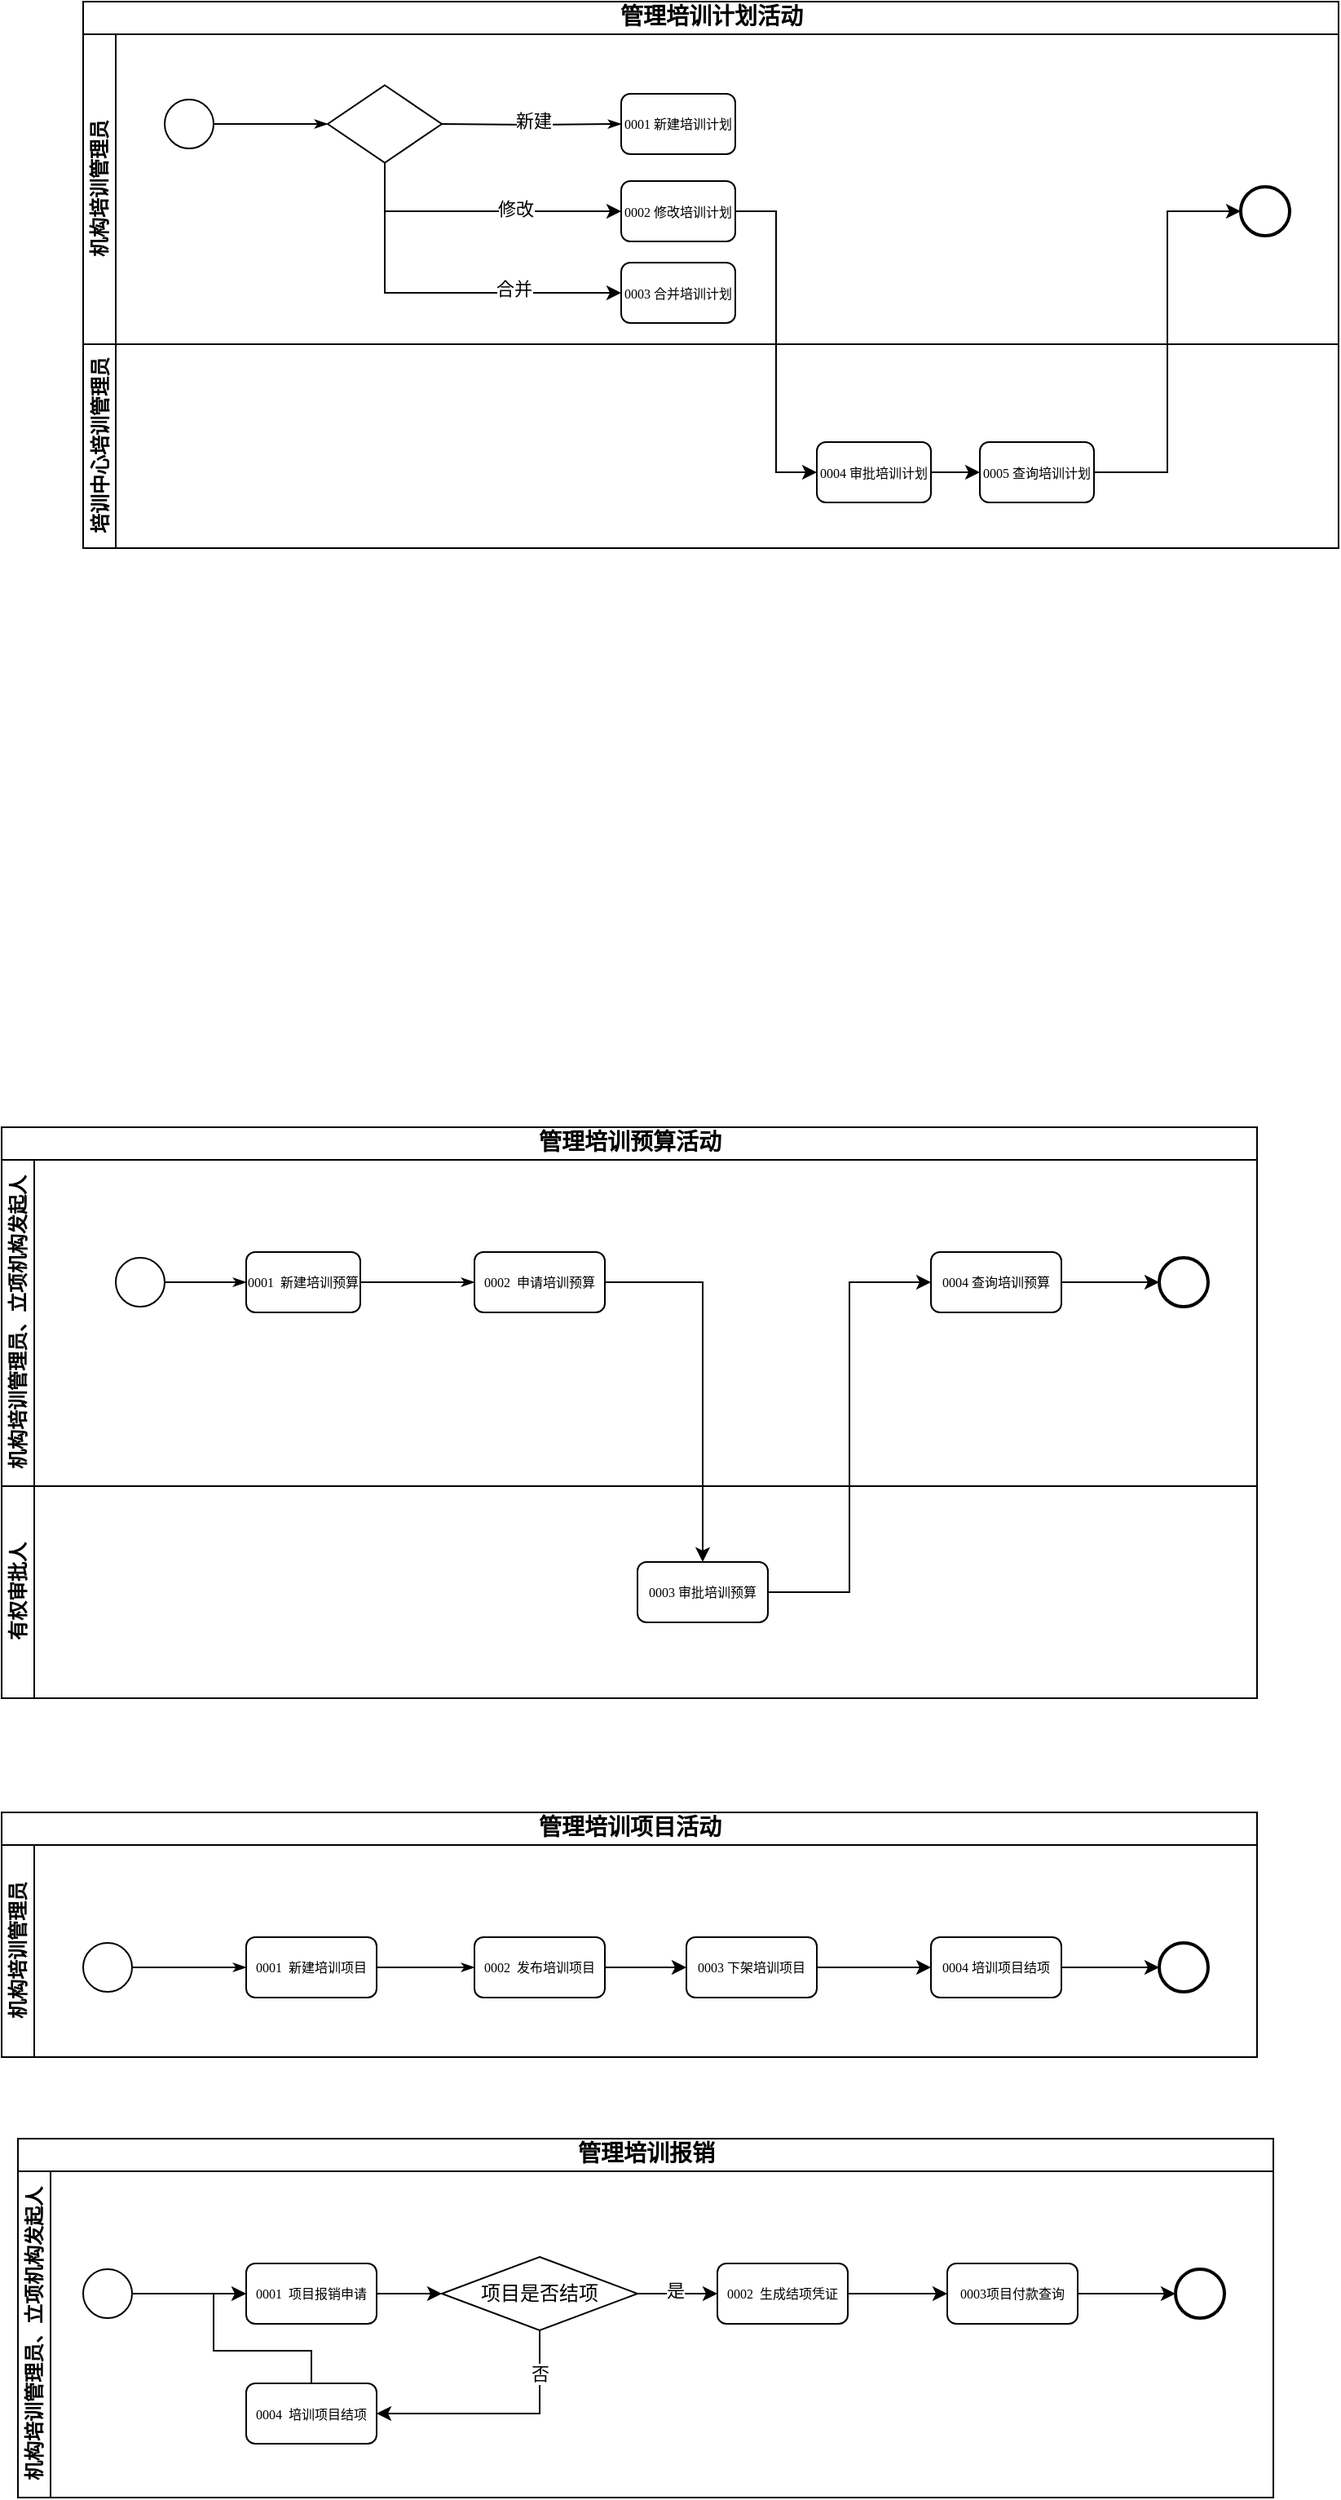 <mxfile version="26.2.15">
  <diagram name="Page-1" id="c7488fd3-1785-93aa-aadb-54a6760d102a">
    <mxGraphModel dx="1042" dy="623" grid="1" gridSize="10" guides="1" tooltips="1" connect="1" arrows="1" fold="1" page="1" pageScale="1" pageWidth="1100" pageHeight="850" background="none" math="0" shadow="0">
      <root>
        <mxCell id="0" />
        <mxCell id="1" parent="0" />
        <mxCell id="2b4e8129b02d487f-1" value="&lt;font style=&quot;font-size: 14px;&quot;&gt;管理培训计划活动&lt;/font&gt;" style="swimlane;html=1;childLayout=stackLayout;horizontal=1;startSize=20;horizontalStack=0;rounded=0;shadow=0;labelBackgroundColor=none;strokeWidth=1;fontFamily=Verdana;fontSize=8;align=center;" parent="1" vertex="1">
          <mxGeometry x="200" y="90" width="770" height="210" as="geometry" />
        </mxCell>
        <mxCell id="2b4e8129b02d487f-2" value="机构培训管理员" style="swimlane;html=1;startSize=20;horizontal=0;" parent="2b4e8129b02d487f-1" vertex="1">
          <mxGeometry y="20" width="770" height="190" as="geometry" />
        </mxCell>
        <mxCell id="2b4e8129b02d487f-6" value="0001 新建培训计划" style="rounded=1;whiteSpace=wrap;html=1;shadow=0;labelBackgroundColor=none;strokeWidth=1;fontFamily=Verdana;fontSize=8;align=center;" parent="2b4e8129b02d487f-2" vertex="1">
          <mxGeometry x="330" y="36.5" width="70" height="37" as="geometry" />
        </mxCell>
        <mxCell id="2b4e8129b02d487f-8" value="" style="ellipse;whiteSpace=wrap;html=1;rounded=0;shadow=0;labelBackgroundColor=none;strokeWidth=2;fontFamily=Verdana;fontSize=8;align=center;" parent="2b4e8129b02d487f-2" vertex="1">
          <mxGeometry x="710" y="93.5" width="30" height="30" as="geometry" />
        </mxCell>
        <mxCell id="2b4e8129b02d487f-7" value="0002 修改培训计划" style="rounded=1;whiteSpace=wrap;html=1;shadow=0;labelBackgroundColor=none;strokeWidth=1;fontFamily=Verdana;fontSize=8;align=center;" parent="2b4e8129b02d487f-2" vertex="1">
          <mxGeometry x="330" y="90" width="70" height="37" as="geometry" />
        </mxCell>
        <mxCell id="2b4e8129b02d487f-5" value="" style="ellipse;whiteSpace=wrap;html=1;rounded=0;shadow=0;labelBackgroundColor=none;strokeWidth=1;fontFamily=Verdana;fontSize=8;align=center;" parent="2b4e8129b02d487f-2" vertex="1">
          <mxGeometry x="50" y="40" width="30" height="30" as="geometry" />
        </mxCell>
        <mxCell id="YO-iQsKE6jZ3CdDHWeLT-8" value="" style="edgeStyle=orthogonalEdgeStyle;rounded=0;html=1;labelBackgroundColor=none;startArrow=none;startFill=0;startSize=5;endArrow=classicThin;endFill=1;endSize=5;jettySize=auto;orthogonalLoop=1;strokeWidth=1;fontFamily=Verdana;fontSize=8;entryX=0;entryY=0.5;entryDx=0;entryDy=0;" parent="2b4e8129b02d487f-2" source="2b4e8129b02d487f-5" edge="1">
          <mxGeometry relative="1" as="geometry">
            <mxPoint x="290" y="165" as="sourcePoint" />
            <mxPoint x="150" y="55" as="targetPoint" />
          </mxGeometry>
        </mxCell>
        <mxCell id="d2n0MUSeSYVaie5fyN0Z-2" value="" style="edgeStyle=orthogonalEdgeStyle;rounded=0;html=1;labelBackgroundColor=none;startArrow=none;startFill=0;startSize=5;endArrow=classicThin;endFill=1;endSize=5;jettySize=auto;orthogonalLoop=1;strokeWidth=1;fontFamily=Verdana;fontSize=8;entryX=0;entryY=0.5;entryDx=0;entryDy=0;" parent="2b4e8129b02d487f-2" target="2b4e8129b02d487f-6" edge="1">
          <mxGeometry relative="1" as="geometry">
            <mxPoint x="220" y="55" as="sourcePoint" />
            <mxPoint x="150" y="75" as="targetPoint" />
          </mxGeometry>
        </mxCell>
        <mxCell id="AiAOrbgYi8gO3UFRZoku-45" value="新建" style="edgeLabel;html=1;align=center;verticalAlign=middle;resizable=0;points=[];" vertex="1" connectable="0" parent="d2n0MUSeSYVaie5fyN0Z-2">
          <mxGeometry x="0.014" y="2" relative="1" as="geometry">
            <mxPoint as="offset" />
          </mxGeometry>
        </mxCell>
        <mxCell id="AiAOrbgYi8gO3UFRZoku-46" style="edgeStyle=orthogonalEdgeStyle;rounded=0;orthogonalLoop=1;jettySize=auto;html=1;exitX=0.5;exitY=1;exitDx=0;exitDy=0;entryX=0;entryY=0.5;entryDx=0;entryDy=0;" edge="1" parent="2b4e8129b02d487f-2" source="AiAOrbgYi8gO3UFRZoku-43" target="2b4e8129b02d487f-7">
          <mxGeometry relative="1" as="geometry" />
        </mxCell>
        <mxCell id="AiAOrbgYi8gO3UFRZoku-53" value="修改" style="edgeLabel;html=1;align=center;verticalAlign=middle;resizable=0;points=[];" vertex="1" connectable="0" parent="AiAOrbgYi8gO3UFRZoku-46">
          <mxGeometry x="0.245" y="3" relative="1" as="geometry">
            <mxPoint y="1" as="offset" />
          </mxGeometry>
        </mxCell>
        <mxCell id="AiAOrbgYi8gO3UFRZoku-52" style="edgeStyle=orthogonalEdgeStyle;rounded=0;orthogonalLoop=1;jettySize=auto;html=1;entryX=0;entryY=0.5;entryDx=0;entryDy=0;" edge="1" parent="2b4e8129b02d487f-2" source="AiAOrbgYi8gO3UFRZoku-43" target="AiAOrbgYi8gO3UFRZoku-47">
          <mxGeometry relative="1" as="geometry">
            <Array as="points">
              <mxPoint x="185" y="159" />
            </Array>
          </mxGeometry>
        </mxCell>
        <mxCell id="AiAOrbgYi8gO3UFRZoku-54" value="合并" style="edgeLabel;html=1;align=center;verticalAlign=middle;resizable=0;points=[];" vertex="1" connectable="0" parent="AiAOrbgYi8gO3UFRZoku-52">
          <mxGeometry x="0.404" y="4" relative="1" as="geometry">
            <mxPoint y="1" as="offset" />
          </mxGeometry>
        </mxCell>
        <mxCell id="AiAOrbgYi8gO3UFRZoku-43" value="" style="rhombus;whiteSpace=wrap;html=1;" vertex="1" parent="2b4e8129b02d487f-2">
          <mxGeometry x="150" y="31.25" width="70" height="47.5" as="geometry" />
        </mxCell>
        <mxCell id="AiAOrbgYi8gO3UFRZoku-47" value="0003 合并培训计划" style="rounded=1;whiteSpace=wrap;html=1;shadow=0;labelBackgroundColor=none;strokeWidth=1;fontFamily=Verdana;fontSize=8;align=center;" vertex="1" parent="2b4e8129b02d487f-2">
          <mxGeometry x="330" y="140" width="70" height="37" as="geometry" />
        </mxCell>
        <mxCell id="YO-iQsKE6jZ3CdDHWeLT-20" value="培训中心培训管理员" style="swimlane;html=1;startSize=20;horizontal=0;" parent="1" vertex="1">
          <mxGeometry x="200" y="300" width="770" height="125" as="geometry" />
        </mxCell>
        <mxCell id="AiAOrbgYi8gO3UFRZoku-49" value="0004 审批培训计划" style="rounded=1;whiteSpace=wrap;html=1;shadow=0;labelBackgroundColor=none;strokeWidth=1;fontFamily=Verdana;fontSize=8;align=center;" vertex="1" parent="YO-iQsKE6jZ3CdDHWeLT-20">
          <mxGeometry x="450" y="60" width="70" height="37" as="geometry" />
        </mxCell>
        <mxCell id="d2n0MUSeSYVaie5fyN0Z-8" value="0005 查询培训计划" style="rounded=1;whiteSpace=wrap;html=1;shadow=0;labelBackgroundColor=none;strokeWidth=1;fontFamily=Verdana;fontSize=8;align=center;" parent="YO-iQsKE6jZ3CdDHWeLT-20" vertex="1">
          <mxGeometry x="550" y="60" width="70" height="37" as="geometry" />
        </mxCell>
        <mxCell id="AiAOrbgYi8gO3UFRZoku-51" style="edgeStyle=orthogonalEdgeStyle;rounded=0;orthogonalLoop=1;jettySize=auto;html=1;exitX=1;exitY=0.5;exitDx=0;exitDy=0;entryX=0;entryY=0.5;entryDx=0;entryDy=0;" edge="1" parent="YO-iQsKE6jZ3CdDHWeLT-20" source="AiAOrbgYi8gO3UFRZoku-49" target="d2n0MUSeSYVaie5fyN0Z-8">
          <mxGeometry relative="1" as="geometry" />
        </mxCell>
        <mxCell id="AiAOrbgYi8gO3UFRZoku-1" value="&lt;font style=&quot;font-size: 14px;&quot;&gt;管理培训预算活动&lt;/font&gt;" style="swimlane;html=1;childLayout=stackLayout;horizontal=1;startSize=20;horizontalStack=0;rounded=0;shadow=0;labelBackgroundColor=none;strokeWidth=1;fontFamily=Verdana;fontSize=8;align=center;" vertex="1" parent="1">
          <mxGeometry x="150" y="780" width="770" height="220" as="geometry" />
        </mxCell>
        <mxCell id="AiAOrbgYi8gO3UFRZoku-2" value="机构培训管理员、立项机构发起人" style="swimlane;html=1;startSize=20;horizontal=0;" vertex="1" parent="AiAOrbgYi8gO3UFRZoku-1">
          <mxGeometry y="20" width="770" height="200" as="geometry" />
        </mxCell>
        <mxCell id="AiAOrbgYi8gO3UFRZoku-4" value="0002&amp;nbsp; 申请培训预算" style="rounded=1;whiteSpace=wrap;html=1;shadow=0;labelBackgroundColor=none;strokeWidth=1;fontFamily=Verdana;fontSize=8;align=center;" vertex="1" parent="AiAOrbgYi8gO3UFRZoku-2">
          <mxGeometry x="290" y="56.5" width="80" height="37" as="geometry" />
        </mxCell>
        <mxCell id="AiAOrbgYi8gO3UFRZoku-5" value="" style="ellipse;whiteSpace=wrap;html=1;rounded=0;shadow=0;labelBackgroundColor=none;strokeWidth=2;fontFamily=Verdana;fontSize=8;align=center;" vertex="1" parent="AiAOrbgYi8gO3UFRZoku-2">
          <mxGeometry x="710" y="60" width="30" height="30" as="geometry" />
        </mxCell>
        <mxCell id="AiAOrbgYi8gO3UFRZoku-7" value="0004 查询培训预算" style="rounded=1;whiteSpace=wrap;html=1;shadow=0;labelBackgroundColor=none;strokeWidth=1;fontFamily=Verdana;fontSize=8;align=center;" vertex="1" parent="AiAOrbgYi8gO3UFRZoku-2">
          <mxGeometry x="570" y="56.5" width="80" height="37" as="geometry" />
        </mxCell>
        <mxCell id="AiAOrbgYi8gO3UFRZoku-8" style="edgeStyle=orthogonalEdgeStyle;rounded=0;orthogonalLoop=1;jettySize=auto;html=1;entryX=0;entryY=0.5;entryDx=0;entryDy=0;" edge="1" parent="AiAOrbgYi8gO3UFRZoku-2" source="AiAOrbgYi8gO3UFRZoku-7" target="AiAOrbgYi8gO3UFRZoku-5">
          <mxGeometry relative="1" as="geometry" />
        </mxCell>
        <mxCell id="AiAOrbgYi8gO3UFRZoku-14" value="" style="ellipse;whiteSpace=wrap;html=1;rounded=0;shadow=0;labelBackgroundColor=none;strokeWidth=1;fontFamily=Verdana;fontSize=8;align=center;" vertex="1" parent="AiAOrbgYi8gO3UFRZoku-2">
          <mxGeometry x="70" y="60" width="30" height="30" as="geometry" />
        </mxCell>
        <mxCell id="AiAOrbgYi8gO3UFRZoku-10" value="0001&amp;nbsp; 新建培训预算" style="rounded=1;whiteSpace=wrap;html=1;shadow=0;labelBackgroundColor=none;strokeWidth=1;fontFamily=Verdana;fontSize=8;align=center;" vertex="1" parent="AiAOrbgYi8gO3UFRZoku-2">
          <mxGeometry x="150" y="56.5" width="70" height="37" as="geometry" />
        </mxCell>
        <mxCell id="AiAOrbgYi8gO3UFRZoku-12" value="" style="edgeStyle=orthogonalEdgeStyle;rounded=0;html=1;labelBackgroundColor=none;startArrow=none;startFill=0;startSize=5;endArrow=classicThin;endFill=1;endSize=5;jettySize=auto;orthogonalLoop=1;strokeWidth=1;fontFamily=Verdana;fontSize=8;entryX=0;entryY=0.5;entryDx=0;entryDy=0;" edge="1" parent="AiAOrbgYi8gO3UFRZoku-2" source="AiAOrbgYi8gO3UFRZoku-10" target="AiAOrbgYi8gO3UFRZoku-4">
          <mxGeometry relative="1" as="geometry">
            <mxPoint x="270" y="195" as="sourcePoint" />
            <mxPoint x="150" y="75" as="targetPoint" />
          </mxGeometry>
        </mxCell>
        <mxCell id="AiAOrbgYi8gO3UFRZoku-11" value="" style="edgeStyle=orthogonalEdgeStyle;rounded=0;html=1;labelBackgroundColor=none;startArrow=none;startFill=0;startSize=5;endArrow=classicThin;endFill=1;endSize=5;jettySize=auto;orthogonalLoop=1;strokeWidth=1;fontFamily=Verdana;fontSize=8;entryX=0;entryY=0.5;entryDx=0;entryDy=0;" edge="1" parent="AiAOrbgYi8gO3UFRZoku-2" source="AiAOrbgYi8gO3UFRZoku-14" target="AiAOrbgYi8gO3UFRZoku-10">
          <mxGeometry relative="1" as="geometry">
            <mxPoint x="290" y="219" as="sourcePoint" />
            <mxPoint x="490" y="219" as="targetPoint" />
          </mxGeometry>
        </mxCell>
        <mxCell id="AiAOrbgYi8gO3UFRZoku-13" value="有权审批人" style="swimlane;html=1;startSize=20;horizontal=0;" vertex="1" parent="1">
          <mxGeometry x="150" y="1000" width="770" height="130" as="geometry" />
        </mxCell>
        <mxCell id="AiAOrbgYi8gO3UFRZoku-6" value="0003 审批培训预算" style="rounded=1;whiteSpace=wrap;html=1;shadow=0;labelBackgroundColor=none;strokeWidth=1;fontFamily=Verdana;fontSize=8;align=center;" vertex="1" parent="AiAOrbgYi8gO3UFRZoku-13">
          <mxGeometry x="390" y="46.5" width="80" height="37" as="geometry" />
        </mxCell>
        <mxCell id="AiAOrbgYi8gO3UFRZoku-15" value="&lt;font style=&quot;font-size: 14px;&quot;&gt;管理培训项目活动&lt;/font&gt;" style="swimlane;html=1;childLayout=stackLayout;horizontal=1;startSize=20;horizontalStack=0;rounded=0;shadow=0;labelBackgroundColor=none;strokeWidth=1;fontFamily=Verdana;fontSize=8;align=center;" vertex="1" parent="1">
          <mxGeometry x="150" y="1200" width="770" height="150" as="geometry" />
        </mxCell>
        <mxCell id="AiAOrbgYi8gO3UFRZoku-16" value="机构培训管理员" style="swimlane;html=1;startSize=20;horizontal=0;" vertex="1" parent="AiAOrbgYi8gO3UFRZoku-15">
          <mxGeometry y="20" width="770" height="130" as="geometry" />
        </mxCell>
        <mxCell id="AiAOrbgYi8gO3UFRZoku-17" value="" style="edgeStyle=orthogonalEdgeStyle;rounded=0;orthogonalLoop=1;jettySize=auto;html=1;" edge="1" parent="AiAOrbgYi8gO3UFRZoku-16" source="AiAOrbgYi8gO3UFRZoku-18" target="AiAOrbgYi8gO3UFRZoku-20">
          <mxGeometry relative="1" as="geometry" />
        </mxCell>
        <mxCell id="AiAOrbgYi8gO3UFRZoku-18" value="0002&amp;nbsp; 发布培训项目" style="rounded=1;whiteSpace=wrap;html=1;shadow=0;labelBackgroundColor=none;strokeWidth=1;fontFamily=Verdana;fontSize=8;align=center;" vertex="1" parent="AiAOrbgYi8gO3UFRZoku-16">
          <mxGeometry x="290" y="56.5" width="80" height="37" as="geometry" />
        </mxCell>
        <mxCell id="AiAOrbgYi8gO3UFRZoku-19" value="" style="ellipse;whiteSpace=wrap;html=1;rounded=0;shadow=0;labelBackgroundColor=none;strokeWidth=2;fontFamily=Verdana;fontSize=8;align=center;" vertex="1" parent="AiAOrbgYi8gO3UFRZoku-16">
          <mxGeometry x="710" y="60" width="30" height="30" as="geometry" />
        </mxCell>
        <mxCell id="AiAOrbgYi8gO3UFRZoku-20" value="0003 下架培训项目" style="rounded=1;whiteSpace=wrap;html=1;shadow=0;labelBackgroundColor=none;strokeWidth=1;fontFamily=Verdana;fontSize=8;align=center;" vertex="1" parent="AiAOrbgYi8gO3UFRZoku-16">
          <mxGeometry x="420" y="56.5" width="80" height="37" as="geometry" />
        </mxCell>
        <mxCell id="AiAOrbgYi8gO3UFRZoku-21" value="0004 培训项目结项" style="rounded=1;whiteSpace=wrap;html=1;shadow=0;labelBackgroundColor=none;strokeWidth=1;fontFamily=Verdana;fontSize=8;align=center;" vertex="1" parent="AiAOrbgYi8gO3UFRZoku-16">
          <mxGeometry x="570" y="56.5" width="80" height="37" as="geometry" />
        </mxCell>
        <mxCell id="AiAOrbgYi8gO3UFRZoku-22" style="edgeStyle=orthogonalEdgeStyle;rounded=0;orthogonalLoop=1;jettySize=auto;html=1;entryX=0;entryY=0.5;entryDx=0;entryDy=0;" edge="1" parent="AiAOrbgYi8gO3UFRZoku-16" source="AiAOrbgYi8gO3UFRZoku-21" target="AiAOrbgYi8gO3UFRZoku-19">
          <mxGeometry relative="1" as="geometry" />
        </mxCell>
        <mxCell id="AiAOrbgYi8gO3UFRZoku-23" style="edgeStyle=orthogonalEdgeStyle;rounded=0;orthogonalLoop=1;jettySize=auto;html=1;exitX=1;exitY=0.5;exitDx=0;exitDy=0;entryX=0;entryY=0.5;entryDx=0;entryDy=0;" edge="1" parent="AiAOrbgYi8gO3UFRZoku-16" source="AiAOrbgYi8gO3UFRZoku-20" target="AiAOrbgYi8gO3UFRZoku-21">
          <mxGeometry relative="1" as="geometry" />
        </mxCell>
        <mxCell id="AiAOrbgYi8gO3UFRZoku-24" value="0001&amp;nbsp; 新建培训项目" style="rounded=1;whiteSpace=wrap;html=1;shadow=0;labelBackgroundColor=none;strokeWidth=1;fontFamily=Verdana;fontSize=8;align=center;" vertex="1" parent="AiAOrbgYi8gO3UFRZoku-16">
          <mxGeometry x="150" y="56.5" width="80" height="37" as="geometry" />
        </mxCell>
        <mxCell id="AiAOrbgYi8gO3UFRZoku-26" value="" style="edgeStyle=orthogonalEdgeStyle;rounded=0;html=1;labelBackgroundColor=none;startArrow=none;startFill=0;startSize=5;endArrow=classicThin;endFill=1;endSize=5;jettySize=auto;orthogonalLoop=1;strokeWidth=1;fontFamily=Verdana;fontSize=8;entryX=0;entryY=0.5;entryDx=0;entryDy=0;" edge="1" parent="AiAOrbgYi8gO3UFRZoku-16" source="AiAOrbgYi8gO3UFRZoku-24" target="AiAOrbgYi8gO3UFRZoku-18">
          <mxGeometry relative="1" as="geometry">
            <mxPoint x="270" y="195" as="sourcePoint" />
            <mxPoint x="150" y="75" as="targetPoint" />
          </mxGeometry>
        </mxCell>
        <mxCell id="AiAOrbgYi8gO3UFRZoku-28" value="" style="ellipse;whiteSpace=wrap;html=1;rounded=0;shadow=0;labelBackgroundColor=none;strokeWidth=1;fontFamily=Verdana;fontSize=8;align=center;" vertex="1" parent="AiAOrbgYi8gO3UFRZoku-16">
          <mxGeometry x="50" y="60" width="30" height="30" as="geometry" />
        </mxCell>
        <mxCell id="AiAOrbgYi8gO3UFRZoku-25" value="" style="edgeStyle=orthogonalEdgeStyle;rounded=0;html=1;labelBackgroundColor=none;startArrow=none;startFill=0;startSize=5;endArrow=classicThin;endFill=1;endSize=5;jettySize=auto;orthogonalLoop=1;strokeWidth=1;fontFamily=Verdana;fontSize=8;entryX=0;entryY=0.5;entryDx=0;entryDy=0;" edge="1" parent="AiAOrbgYi8gO3UFRZoku-16" source="AiAOrbgYi8gO3UFRZoku-28" target="AiAOrbgYi8gO3UFRZoku-24">
          <mxGeometry relative="1" as="geometry">
            <mxPoint x="290" y="165" as="sourcePoint" />
            <mxPoint x="490" y="165" as="targetPoint" />
          </mxGeometry>
        </mxCell>
        <mxCell id="AiAOrbgYi8gO3UFRZoku-50" style="edgeStyle=orthogonalEdgeStyle;rounded=0;orthogonalLoop=1;jettySize=auto;html=1;exitX=1;exitY=0.5;exitDx=0;exitDy=0;entryX=0;entryY=0.5;entryDx=0;entryDy=0;" edge="1" parent="1" source="2b4e8129b02d487f-7" target="AiAOrbgYi8gO3UFRZoku-49">
          <mxGeometry relative="1" as="geometry" />
        </mxCell>
        <mxCell id="d2n0MUSeSYVaie5fyN0Z-10" style="edgeStyle=orthogonalEdgeStyle;rounded=0;orthogonalLoop=1;jettySize=auto;html=1;entryX=0;entryY=0.5;entryDx=0;entryDy=0;" parent="1" source="d2n0MUSeSYVaie5fyN0Z-8" target="2b4e8129b02d487f-8" edge="1">
          <mxGeometry relative="1" as="geometry" />
        </mxCell>
        <mxCell id="AiAOrbgYi8gO3UFRZoku-3" value="" style="edgeStyle=orthogonalEdgeStyle;rounded=0;orthogonalLoop=1;jettySize=auto;html=1;" edge="1" parent="1" source="AiAOrbgYi8gO3UFRZoku-4" target="AiAOrbgYi8gO3UFRZoku-6">
          <mxGeometry relative="1" as="geometry" />
        </mxCell>
        <mxCell id="AiAOrbgYi8gO3UFRZoku-9" style="edgeStyle=orthogonalEdgeStyle;rounded=0;orthogonalLoop=1;jettySize=auto;html=1;exitX=1;exitY=0.5;exitDx=0;exitDy=0;entryX=0;entryY=0.5;entryDx=0;entryDy=0;" edge="1" parent="1" source="AiAOrbgYi8gO3UFRZoku-6" target="AiAOrbgYi8gO3UFRZoku-7">
          <mxGeometry relative="1" as="geometry" />
        </mxCell>
        <mxCell id="AiAOrbgYi8gO3UFRZoku-55" value="&lt;font style=&quot;font-size: 14px;&quot;&gt;管理培训报销&lt;/font&gt;" style="swimlane;html=1;childLayout=stackLayout;horizontal=1;startSize=20;horizontalStack=0;rounded=0;shadow=0;labelBackgroundColor=none;strokeWidth=1;fontFamily=Verdana;fontSize=8;align=center;" vertex="1" parent="1">
          <mxGeometry x="160" y="1400" width="770" height="220" as="geometry" />
        </mxCell>
        <mxCell id="AiAOrbgYi8gO3UFRZoku-56" value="机构培训管理员、立项机构发起人" style="swimlane;html=1;startSize=20;horizontal=0;" vertex="1" parent="AiAOrbgYi8gO3UFRZoku-55">
          <mxGeometry y="20" width="770" height="200" as="geometry" />
        </mxCell>
        <mxCell id="AiAOrbgYi8gO3UFRZoku-58" value="" style="ellipse;whiteSpace=wrap;html=1;rounded=0;shadow=0;labelBackgroundColor=none;strokeWidth=2;fontFamily=Verdana;fontSize=8;align=center;" vertex="1" parent="AiAOrbgYi8gO3UFRZoku-56">
          <mxGeometry x="710" y="60" width="30" height="30" as="geometry" />
        </mxCell>
        <mxCell id="AiAOrbgYi8gO3UFRZoku-59" value="0003项目付款查询" style="rounded=1;whiteSpace=wrap;html=1;shadow=0;labelBackgroundColor=none;strokeWidth=1;fontFamily=Verdana;fontSize=8;align=center;" vertex="1" parent="AiAOrbgYi8gO3UFRZoku-56">
          <mxGeometry x="570" y="56.5" width="80" height="37" as="geometry" />
        </mxCell>
        <mxCell id="AiAOrbgYi8gO3UFRZoku-60" style="edgeStyle=orthogonalEdgeStyle;rounded=0;orthogonalLoop=1;jettySize=auto;html=1;entryX=0;entryY=0.5;entryDx=0;entryDy=0;" edge="1" parent="AiAOrbgYi8gO3UFRZoku-56" source="AiAOrbgYi8gO3UFRZoku-59" target="AiAOrbgYi8gO3UFRZoku-58">
          <mxGeometry relative="1" as="geometry" />
        </mxCell>
        <mxCell id="AiAOrbgYi8gO3UFRZoku-65" value="" style="ellipse;whiteSpace=wrap;html=1;rounded=0;shadow=0;labelBackgroundColor=none;strokeWidth=1;fontFamily=Verdana;fontSize=8;align=center;" vertex="1" parent="AiAOrbgYi8gO3UFRZoku-56">
          <mxGeometry x="40" y="60" width="30" height="30" as="geometry" />
        </mxCell>
        <mxCell id="AiAOrbgYi8gO3UFRZoku-73" value="" style="edgeStyle=orthogonalEdgeStyle;rounded=0;orthogonalLoop=1;jettySize=auto;html=1;" edge="1" parent="AiAOrbgYi8gO3UFRZoku-56" source="AiAOrbgYi8gO3UFRZoku-61" target="AiAOrbgYi8gO3UFRZoku-69">
          <mxGeometry relative="1" as="geometry" />
        </mxCell>
        <mxCell id="AiAOrbgYi8gO3UFRZoku-61" value="0001&amp;nbsp; 项目报销申请" style="rounded=1;whiteSpace=wrap;html=1;shadow=0;labelBackgroundColor=none;strokeWidth=1;fontFamily=Verdana;fontSize=8;align=center;" vertex="1" parent="AiAOrbgYi8gO3UFRZoku-56">
          <mxGeometry x="140" y="56.5" width="80" height="37" as="geometry" />
        </mxCell>
        <mxCell id="AiAOrbgYi8gO3UFRZoku-62" value="" style="edgeStyle=orthogonalEdgeStyle;rounded=0;html=1;labelBackgroundColor=none;startArrow=none;startFill=0;startSize=5;endArrow=classicThin;endFill=1;endSize=5;jettySize=auto;orthogonalLoop=1;strokeWidth=1;fontFamily=Verdana;fontSize=8;entryX=0;entryY=0.5;entryDx=0;entryDy=0;" edge="1" parent="AiAOrbgYi8gO3UFRZoku-56" source="AiAOrbgYi8gO3UFRZoku-65" target="AiAOrbgYi8gO3UFRZoku-61">
          <mxGeometry relative="1" as="geometry">
            <mxPoint x="290" y="219" as="sourcePoint" />
            <mxPoint x="490" y="219" as="targetPoint" />
          </mxGeometry>
        </mxCell>
        <mxCell id="AiAOrbgYi8gO3UFRZoku-72" value="" style="edgeStyle=orthogonalEdgeStyle;rounded=0;orthogonalLoop=1;jettySize=auto;html=1;" edge="1" parent="AiAOrbgYi8gO3UFRZoku-56" source="AiAOrbgYi8gO3UFRZoku-69" target="AiAOrbgYi8gO3UFRZoku-70">
          <mxGeometry relative="1" as="geometry" />
        </mxCell>
        <mxCell id="AiAOrbgYi8gO3UFRZoku-74" value="是" style="edgeLabel;html=1;align=center;verticalAlign=middle;resizable=0;points=[];" vertex="1" connectable="0" parent="AiAOrbgYi8gO3UFRZoku-72">
          <mxGeometry x="-0.061" y="2" relative="1" as="geometry">
            <mxPoint as="offset" />
          </mxGeometry>
        </mxCell>
        <mxCell id="AiAOrbgYi8gO3UFRZoku-77" style="edgeStyle=orthogonalEdgeStyle;rounded=0;orthogonalLoop=1;jettySize=auto;html=1;entryX=1;entryY=0.5;entryDx=0;entryDy=0;" edge="1" parent="AiAOrbgYi8gO3UFRZoku-56" source="AiAOrbgYi8gO3UFRZoku-69" target="AiAOrbgYi8gO3UFRZoku-76">
          <mxGeometry relative="1" as="geometry">
            <Array as="points">
              <mxPoint x="320" y="149" />
            </Array>
          </mxGeometry>
        </mxCell>
        <mxCell id="AiAOrbgYi8gO3UFRZoku-78" value="否" style="edgeLabel;html=1;align=center;verticalAlign=middle;resizable=0;points=[];" vertex="1" connectable="0" parent="AiAOrbgYi8gO3UFRZoku-77">
          <mxGeometry x="-0.649" relative="1" as="geometry">
            <mxPoint as="offset" />
          </mxGeometry>
        </mxCell>
        <mxCell id="AiAOrbgYi8gO3UFRZoku-69" value="项目是否结项" style="rhombus;whiteSpace=wrap;html=1;" vertex="1" parent="AiAOrbgYi8gO3UFRZoku-56">
          <mxGeometry x="260" y="52.5" width="120" height="45" as="geometry" />
        </mxCell>
        <mxCell id="AiAOrbgYi8gO3UFRZoku-71" style="edgeStyle=orthogonalEdgeStyle;rounded=0;orthogonalLoop=1;jettySize=auto;html=1;exitX=1;exitY=0.5;exitDx=0;exitDy=0;entryX=0;entryY=0.5;entryDx=0;entryDy=0;" edge="1" parent="AiAOrbgYi8gO3UFRZoku-56" source="AiAOrbgYi8gO3UFRZoku-70" target="AiAOrbgYi8gO3UFRZoku-59">
          <mxGeometry relative="1" as="geometry" />
        </mxCell>
        <mxCell id="AiAOrbgYi8gO3UFRZoku-70" value="0002&amp;nbsp; 生成结项凭证" style="rounded=1;whiteSpace=wrap;html=1;shadow=0;labelBackgroundColor=none;strokeWidth=1;fontFamily=Verdana;fontSize=8;align=center;" vertex="1" parent="AiAOrbgYi8gO3UFRZoku-56">
          <mxGeometry x="429" y="56.5" width="80" height="37" as="geometry" />
        </mxCell>
        <mxCell id="AiAOrbgYi8gO3UFRZoku-79" style="edgeStyle=orthogonalEdgeStyle;rounded=0;orthogonalLoop=1;jettySize=auto;html=1;entryX=0;entryY=0.5;entryDx=0;entryDy=0;" edge="1" parent="AiAOrbgYi8gO3UFRZoku-56" source="AiAOrbgYi8gO3UFRZoku-76" target="AiAOrbgYi8gO3UFRZoku-61">
          <mxGeometry relative="1" as="geometry" />
        </mxCell>
        <mxCell id="AiAOrbgYi8gO3UFRZoku-76" value="0004&amp;nbsp; 培训项目结项" style="rounded=1;whiteSpace=wrap;html=1;shadow=0;labelBackgroundColor=none;strokeWidth=1;fontFamily=Verdana;fontSize=8;align=center;" vertex="1" parent="AiAOrbgYi8gO3UFRZoku-56">
          <mxGeometry x="140" y="130" width="80" height="37" as="geometry" />
        </mxCell>
      </root>
    </mxGraphModel>
  </diagram>
</mxfile>
